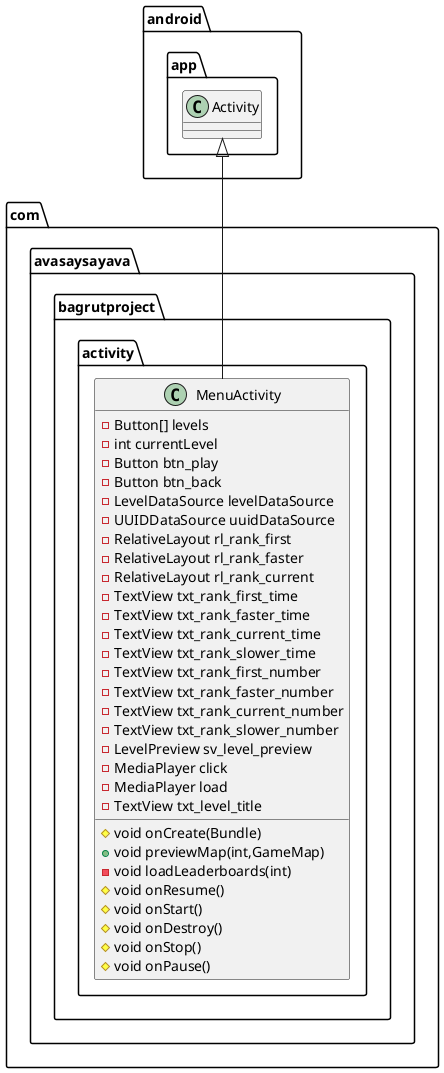 @startuml
class com.avasaysayava.bagrutproject.activity.MenuActivity {
- Button[] levels
- int currentLevel
- Button btn_play
- Button btn_back
- LevelDataSource levelDataSource
- UUIDDataSource uuidDataSource
- RelativeLayout rl_rank_first
- RelativeLayout rl_rank_faster
- RelativeLayout rl_rank_current
- TextView txt_rank_first_time
- TextView txt_rank_faster_time
- TextView txt_rank_current_time
- TextView txt_rank_slower_time
- TextView txt_rank_first_number
- TextView txt_rank_faster_number
- TextView txt_rank_current_number
- TextView txt_rank_slower_number
- LevelPreview sv_level_preview
- MediaPlayer click
- MediaPlayer load
- TextView txt_level_title
# void onCreate(Bundle)
+ void previewMap(int,GameMap)
- void loadLeaderboards(int)
# void onResume()
# void onStart()
# void onDestroy()
# void onStop()
# void onPause()
}




android.app.Activity <|-- com.avasaysayava.bagrutproject.activity.MenuActivity
@enduml
